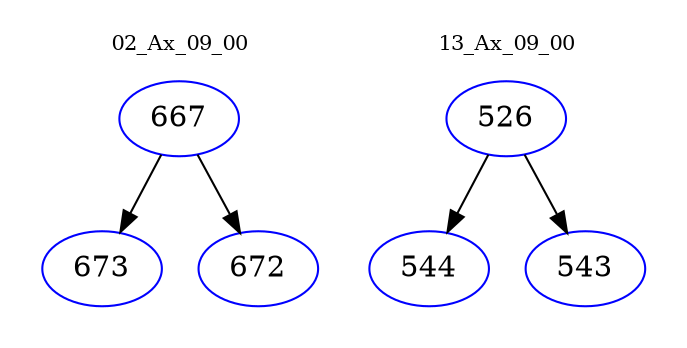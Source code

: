 digraph{
subgraph cluster_0 {
color = white
label = "02_Ax_09_00";
fontsize=10;
T0_667 [label="667", color="blue"]
T0_667 -> T0_673 [color="black"]
T0_673 [label="673", color="blue"]
T0_667 -> T0_672 [color="black"]
T0_672 [label="672", color="blue"]
}
subgraph cluster_1 {
color = white
label = "13_Ax_09_00";
fontsize=10;
T1_526 [label="526", color="blue"]
T1_526 -> T1_544 [color="black"]
T1_544 [label="544", color="blue"]
T1_526 -> T1_543 [color="black"]
T1_543 [label="543", color="blue"]
}
}
